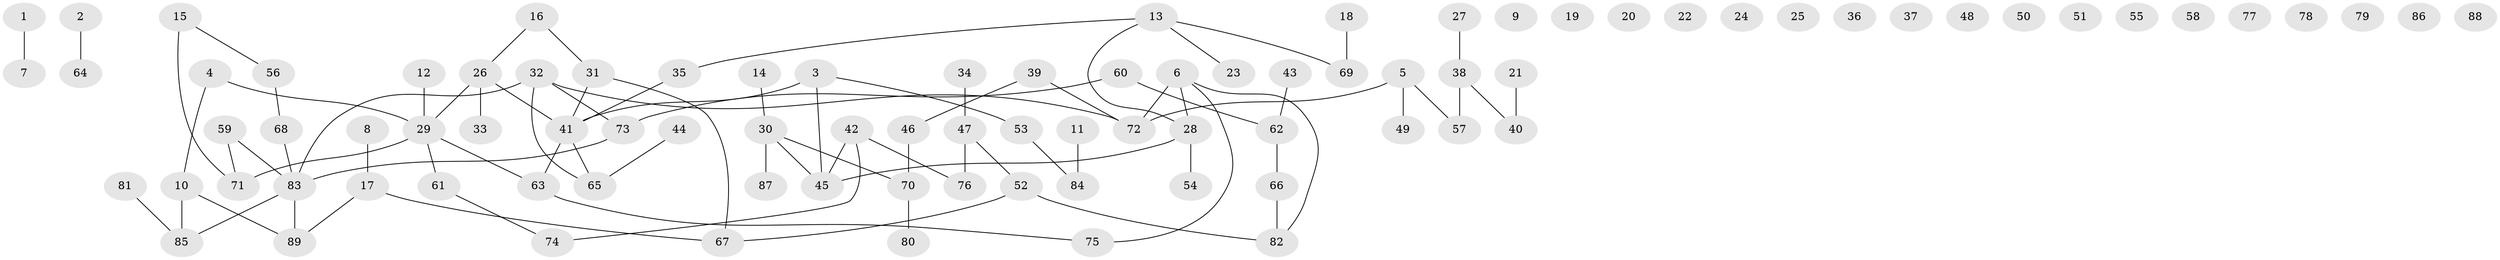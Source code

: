 // coarse degree distribution, {5: 0.125, 7: 0.0625, 2: 0.5, 3: 0.0625, 1: 0.125, 6: 0.0625, 4: 0.0625}
// Generated by graph-tools (version 1.1) at 2025/48/03/04/25 22:48:09]
// undirected, 89 vertices, 84 edges
graph export_dot {
  node [color=gray90,style=filled];
  1;
  2;
  3;
  4;
  5;
  6;
  7;
  8;
  9;
  10;
  11;
  12;
  13;
  14;
  15;
  16;
  17;
  18;
  19;
  20;
  21;
  22;
  23;
  24;
  25;
  26;
  27;
  28;
  29;
  30;
  31;
  32;
  33;
  34;
  35;
  36;
  37;
  38;
  39;
  40;
  41;
  42;
  43;
  44;
  45;
  46;
  47;
  48;
  49;
  50;
  51;
  52;
  53;
  54;
  55;
  56;
  57;
  58;
  59;
  60;
  61;
  62;
  63;
  64;
  65;
  66;
  67;
  68;
  69;
  70;
  71;
  72;
  73;
  74;
  75;
  76;
  77;
  78;
  79;
  80;
  81;
  82;
  83;
  84;
  85;
  86;
  87;
  88;
  89;
  1 -- 7;
  2 -- 64;
  3 -- 41;
  3 -- 45;
  3 -- 53;
  4 -- 10;
  4 -- 29;
  5 -- 49;
  5 -- 57;
  5 -- 72;
  6 -- 28;
  6 -- 72;
  6 -- 75;
  6 -- 82;
  8 -- 17;
  10 -- 85;
  10 -- 89;
  11 -- 84;
  12 -- 29;
  13 -- 23;
  13 -- 28;
  13 -- 35;
  13 -- 69;
  14 -- 30;
  15 -- 56;
  15 -- 71;
  16 -- 26;
  16 -- 31;
  17 -- 67;
  17 -- 89;
  18 -- 69;
  21 -- 40;
  26 -- 29;
  26 -- 33;
  26 -- 41;
  27 -- 38;
  28 -- 45;
  28 -- 54;
  29 -- 61;
  29 -- 63;
  29 -- 71;
  30 -- 45;
  30 -- 70;
  30 -- 87;
  31 -- 41;
  31 -- 67;
  32 -- 65;
  32 -- 72;
  32 -- 73;
  32 -- 83;
  34 -- 47;
  35 -- 41;
  38 -- 40;
  38 -- 57;
  39 -- 46;
  39 -- 72;
  41 -- 63;
  41 -- 65;
  42 -- 45;
  42 -- 74;
  42 -- 76;
  43 -- 62;
  44 -- 65;
  46 -- 70;
  47 -- 52;
  47 -- 76;
  52 -- 67;
  52 -- 82;
  53 -- 84;
  56 -- 68;
  59 -- 71;
  59 -- 83;
  60 -- 62;
  60 -- 73;
  61 -- 74;
  62 -- 66;
  63 -- 75;
  66 -- 82;
  68 -- 83;
  70 -- 80;
  73 -- 83;
  81 -- 85;
  83 -- 85;
  83 -- 89;
}
